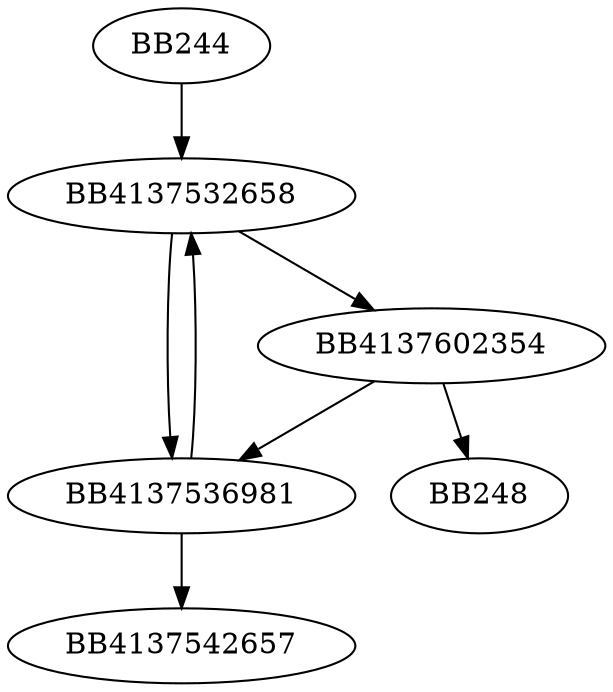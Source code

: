 digraph G{
	BB244->BB4137532658;
	BB4137532658->BB4137602354;
	BB4137532658->BB4137536981;
	BB4137602354->BB248;
	BB4137602354->BB4137536981;
	BB4137536981->BB4137532658;
	BB4137536981->BB4137542657;
}
